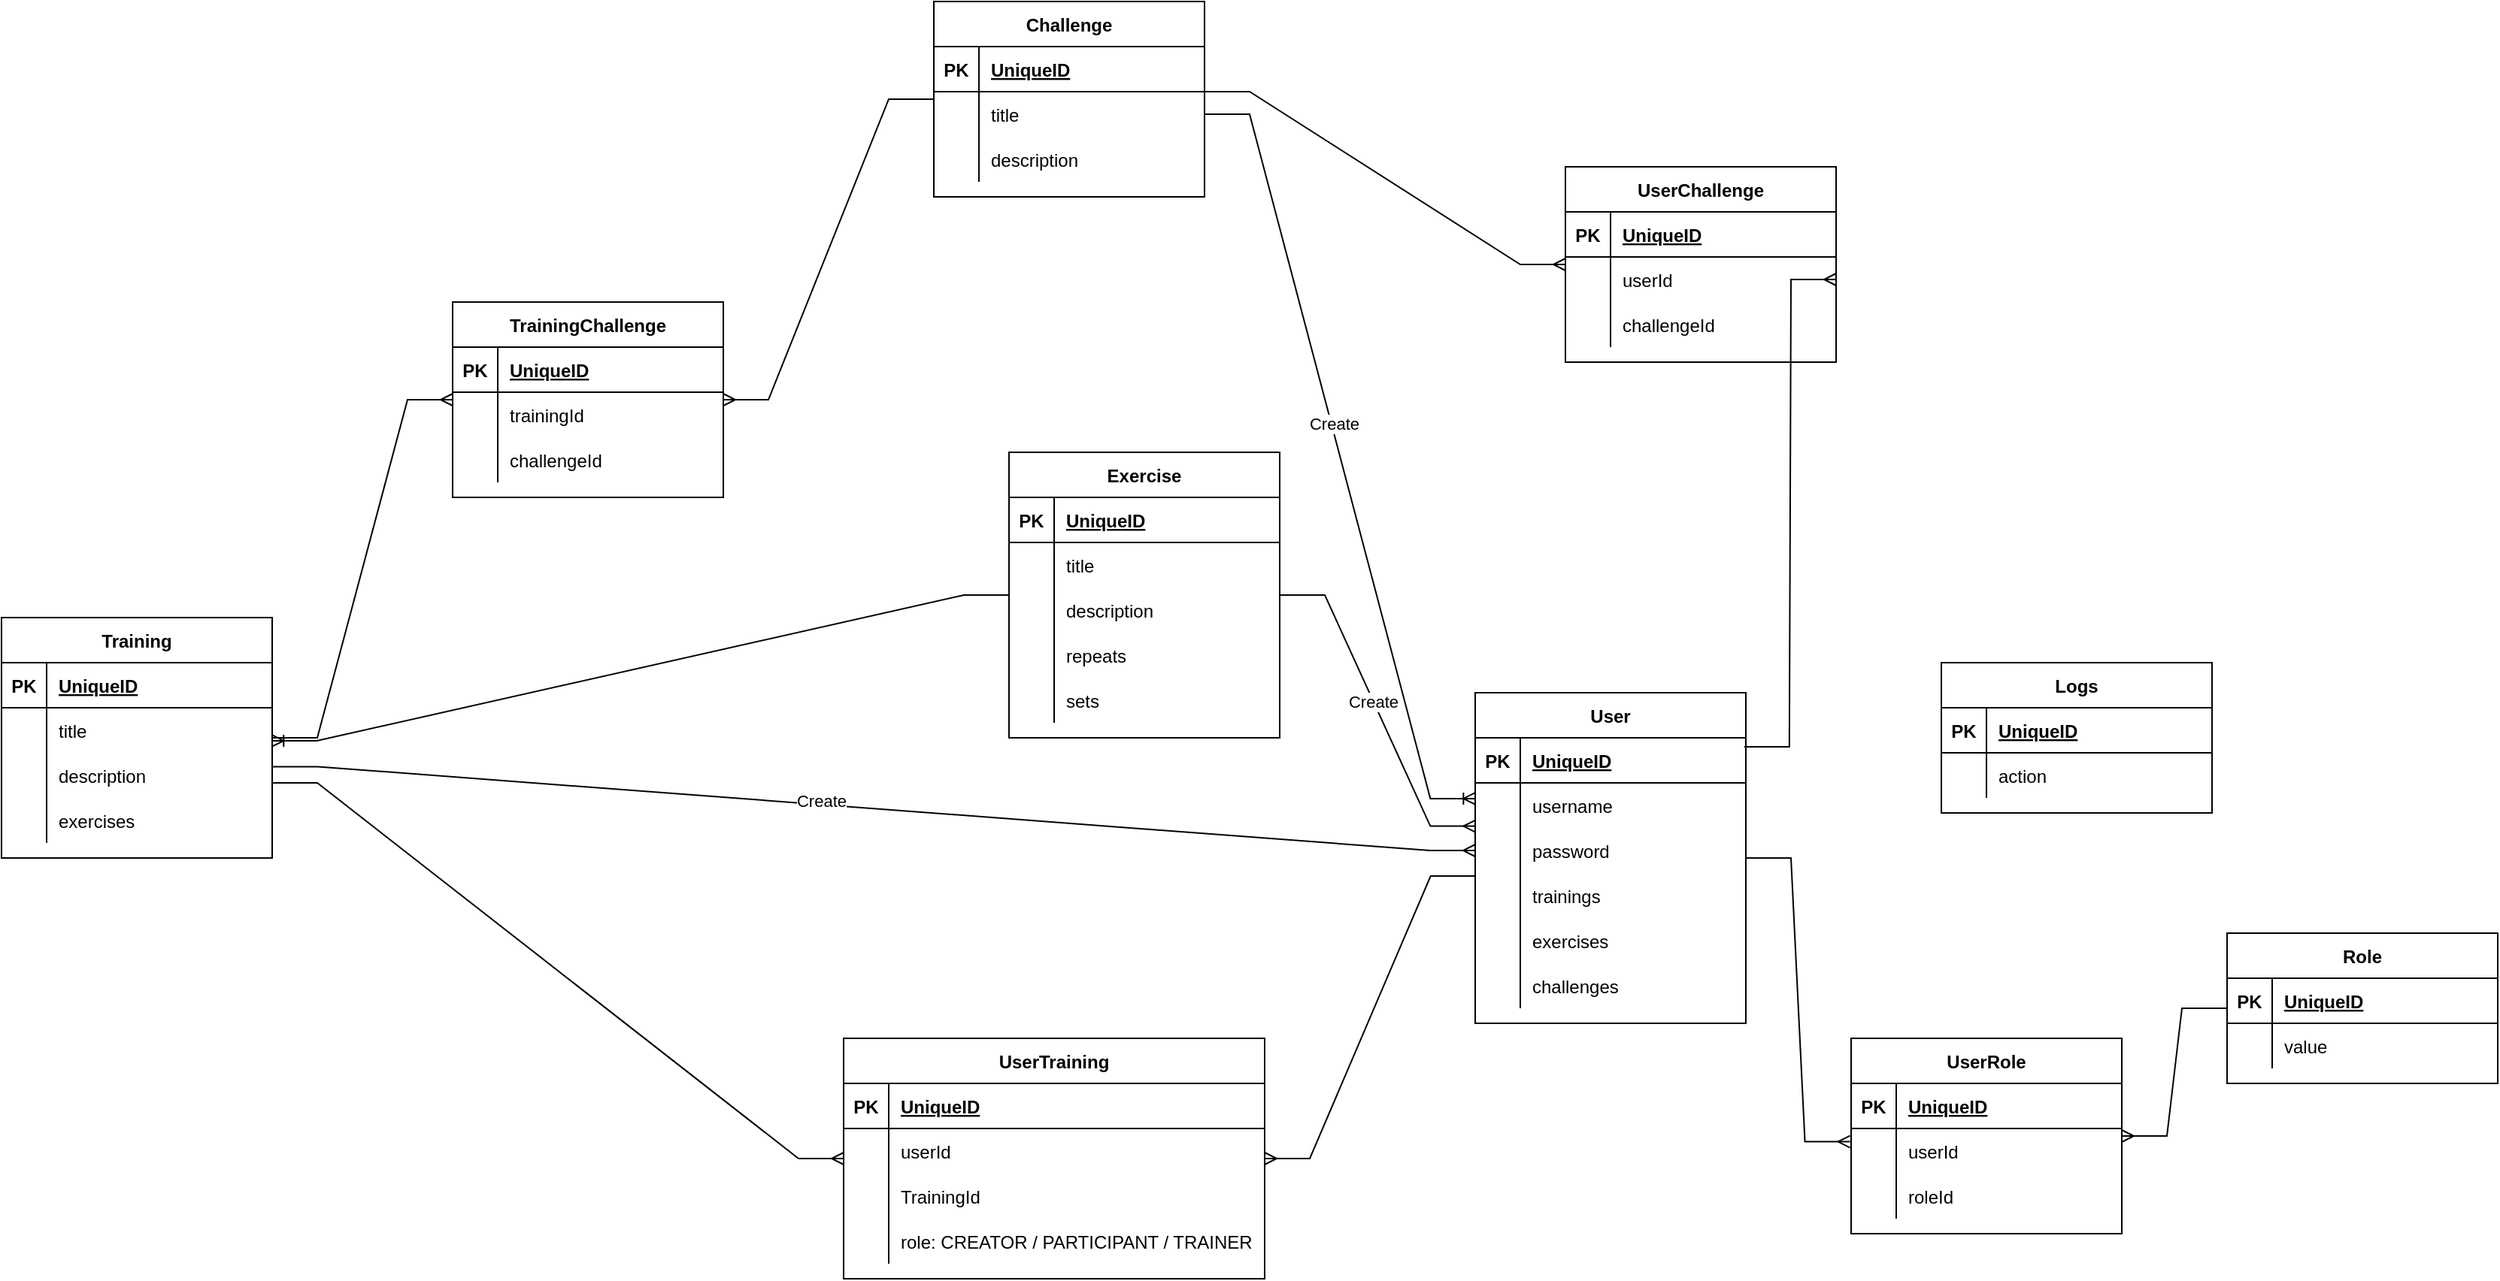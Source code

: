 <mxfile version="20.3.0" type="device"><diagram id="m-KUB_gsfJ_T42RwWvV1" name="Page-1"><mxGraphModel dx="3076" dy="762" grid="1" gridSize="10" guides="1" tooltips="1" connect="1" arrows="1" fold="1" page="1" pageScale="1" pageWidth="1654" pageHeight="2336" math="0" shadow="0"><root><mxCell id="0"/><mxCell id="1" parent="0"/><mxCell id="vUT6vBbuz6LLd8WiamiT-15" value="User" style="shape=table;startSize=30;container=1;collapsible=1;childLayout=tableLayout;fixedRows=1;rowLines=0;fontStyle=1;align=center;resizeLast=1;" vertex="1" parent="1"><mxGeometry x="-10" y="780" width="180" height="220" as="geometry"/></mxCell><mxCell id="vUT6vBbuz6LLd8WiamiT-16" value="" style="shape=tableRow;horizontal=0;startSize=0;swimlaneHead=0;swimlaneBody=0;fillColor=none;collapsible=0;dropTarget=0;points=[[0,0.5],[1,0.5]];portConstraint=eastwest;top=0;left=0;right=0;bottom=1;" vertex="1" parent="vUT6vBbuz6LLd8WiamiT-15"><mxGeometry y="30" width="180" height="30" as="geometry"/></mxCell><mxCell id="vUT6vBbuz6LLd8WiamiT-17" value="PK" style="shape=partialRectangle;connectable=0;fillColor=none;top=0;left=0;bottom=0;right=0;fontStyle=1;overflow=hidden;" vertex="1" parent="vUT6vBbuz6LLd8WiamiT-16"><mxGeometry width="30" height="30" as="geometry"><mxRectangle width="30" height="30" as="alternateBounds"/></mxGeometry></mxCell><mxCell id="vUT6vBbuz6LLd8WiamiT-18" value="UniqueID" style="shape=partialRectangle;connectable=0;fillColor=none;top=0;left=0;bottom=0;right=0;align=left;spacingLeft=6;fontStyle=5;overflow=hidden;" vertex="1" parent="vUT6vBbuz6LLd8WiamiT-16"><mxGeometry x="30" width="150" height="30" as="geometry"><mxRectangle width="150" height="30" as="alternateBounds"/></mxGeometry></mxCell><mxCell id="vUT6vBbuz6LLd8WiamiT-19" value="" style="shape=tableRow;horizontal=0;startSize=0;swimlaneHead=0;swimlaneBody=0;fillColor=none;collapsible=0;dropTarget=0;points=[[0,0.5],[1,0.5]];portConstraint=eastwest;top=0;left=0;right=0;bottom=0;" vertex="1" parent="vUT6vBbuz6LLd8WiamiT-15"><mxGeometry y="60" width="180" height="30" as="geometry"/></mxCell><mxCell id="vUT6vBbuz6LLd8WiamiT-20" value="" style="shape=partialRectangle;connectable=0;fillColor=none;top=0;left=0;bottom=0;right=0;editable=1;overflow=hidden;" vertex="1" parent="vUT6vBbuz6LLd8WiamiT-19"><mxGeometry width="30" height="30" as="geometry"><mxRectangle width="30" height="30" as="alternateBounds"/></mxGeometry></mxCell><mxCell id="vUT6vBbuz6LLd8WiamiT-21" value="username" style="shape=partialRectangle;connectable=0;fillColor=none;top=0;left=0;bottom=0;right=0;align=left;spacingLeft=6;overflow=hidden;" vertex="1" parent="vUT6vBbuz6LLd8WiamiT-19"><mxGeometry x="30" width="150" height="30" as="geometry"><mxRectangle width="150" height="30" as="alternateBounds"/></mxGeometry></mxCell><mxCell id="vUT6vBbuz6LLd8WiamiT-22" value="" style="shape=tableRow;horizontal=0;startSize=0;swimlaneHead=0;swimlaneBody=0;fillColor=none;collapsible=0;dropTarget=0;points=[[0,0.5],[1,0.5]];portConstraint=eastwest;top=0;left=0;right=0;bottom=0;" vertex="1" parent="vUT6vBbuz6LLd8WiamiT-15"><mxGeometry y="90" width="180" height="30" as="geometry"/></mxCell><mxCell id="vUT6vBbuz6LLd8WiamiT-23" value="" style="shape=partialRectangle;connectable=0;fillColor=none;top=0;left=0;bottom=0;right=0;editable=1;overflow=hidden;" vertex="1" parent="vUT6vBbuz6LLd8WiamiT-22"><mxGeometry width="30" height="30" as="geometry"><mxRectangle width="30" height="30" as="alternateBounds"/></mxGeometry></mxCell><mxCell id="vUT6vBbuz6LLd8WiamiT-24" value="password" style="shape=partialRectangle;connectable=0;fillColor=none;top=0;left=0;bottom=0;right=0;align=left;spacingLeft=6;overflow=hidden;" vertex="1" parent="vUT6vBbuz6LLd8WiamiT-22"><mxGeometry x="30" width="150" height="30" as="geometry"><mxRectangle width="150" height="30" as="alternateBounds"/></mxGeometry></mxCell><mxCell id="vUT6vBbuz6LLd8WiamiT-203" style="shape=tableRow;horizontal=0;startSize=0;swimlaneHead=0;swimlaneBody=0;fillColor=none;collapsible=0;dropTarget=0;points=[[0,0.5],[1,0.5]];portConstraint=eastwest;top=0;left=0;right=0;bottom=0;" vertex="1" parent="vUT6vBbuz6LLd8WiamiT-15"><mxGeometry y="120" width="180" height="30" as="geometry"/></mxCell><mxCell id="vUT6vBbuz6LLd8WiamiT-204" style="shape=partialRectangle;connectable=0;fillColor=none;top=0;left=0;bottom=0;right=0;editable=1;overflow=hidden;" vertex="1" parent="vUT6vBbuz6LLd8WiamiT-203"><mxGeometry width="30" height="30" as="geometry"><mxRectangle width="30" height="30" as="alternateBounds"/></mxGeometry></mxCell><mxCell id="vUT6vBbuz6LLd8WiamiT-205" value="trainings" style="shape=partialRectangle;connectable=0;fillColor=none;top=0;left=0;bottom=0;right=0;align=left;spacingLeft=6;overflow=hidden;" vertex="1" parent="vUT6vBbuz6LLd8WiamiT-203"><mxGeometry x="30" width="150" height="30" as="geometry"><mxRectangle width="150" height="30" as="alternateBounds"/></mxGeometry></mxCell><mxCell id="vUT6vBbuz6LLd8WiamiT-206" style="shape=tableRow;horizontal=0;startSize=0;swimlaneHead=0;swimlaneBody=0;fillColor=none;collapsible=0;dropTarget=0;points=[[0,0.5],[1,0.5]];portConstraint=eastwest;top=0;left=0;right=0;bottom=0;" vertex="1" parent="vUT6vBbuz6LLd8WiamiT-15"><mxGeometry y="150" width="180" height="30" as="geometry"/></mxCell><mxCell id="vUT6vBbuz6LLd8WiamiT-207" style="shape=partialRectangle;connectable=0;fillColor=none;top=0;left=0;bottom=0;right=0;editable=1;overflow=hidden;" vertex="1" parent="vUT6vBbuz6LLd8WiamiT-206"><mxGeometry width="30" height="30" as="geometry"><mxRectangle width="30" height="30" as="alternateBounds"/></mxGeometry></mxCell><mxCell id="vUT6vBbuz6LLd8WiamiT-208" value="exercises" style="shape=partialRectangle;connectable=0;fillColor=none;top=0;left=0;bottom=0;right=0;align=left;spacingLeft=6;overflow=hidden;" vertex="1" parent="vUT6vBbuz6LLd8WiamiT-206"><mxGeometry x="30" width="150" height="30" as="geometry"><mxRectangle width="150" height="30" as="alternateBounds"/></mxGeometry></mxCell><mxCell id="vUT6vBbuz6LLd8WiamiT-209" style="shape=tableRow;horizontal=0;startSize=0;swimlaneHead=0;swimlaneBody=0;fillColor=none;collapsible=0;dropTarget=0;points=[[0,0.5],[1,0.5]];portConstraint=eastwest;top=0;left=0;right=0;bottom=0;" vertex="1" parent="vUT6vBbuz6LLd8WiamiT-15"><mxGeometry y="180" width="180" height="30" as="geometry"/></mxCell><mxCell id="vUT6vBbuz6LLd8WiamiT-210" style="shape=partialRectangle;connectable=0;fillColor=none;top=0;left=0;bottom=0;right=0;editable=1;overflow=hidden;" vertex="1" parent="vUT6vBbuz6LLd8WiamiT-209"><mxGeometry width="30" height="30" as="geometry"><mxRectangle width="30" height="30" as="alternateBounds"/></mxGeometry></mxCell><mxCell id="vUT6vBbuz6LLd8WiamiT-211" value="challenges" style="shape=partialRectangle;connectable=0;fillColor=none;top=0;left=0;bottom=0;right=0;align=left;spacingLeft=6;overflow=hidden;" vertex="1" parent="vUT6vBbuz6LLd8WiamiT-209"><mxGeometry x="30" width="150" height="30" as="geometry"><mxRectangle width="150" height="30" as="alternateBounds"/></mxGeometry></mxCell><mxCell id="vUT6vBbuz6LLd8WiamiT-28" value="Role" style="shape=table;startSize=30;container=1;collapsible=1;childLayout=tableLayout;fixedRows=1;rowLines=0;fontStyle=1;align=center;resizeLast=1;" vertex="1" parent="1"><mxGeometry x="490" y="940" width="180" height="100" as="geometry"/></mxCell><mxCell id="vUT6vBbuz6LLd8WiamiT-29" value="" style="shape=tableRow;horizontal=0;startSize=0;swimlaneHead=0;swimlaneBody=0;fillColor=none;collapsible=0;dropTarget=0;points=[[0,0.5],[1,0.5]];portConstraint=eastwest;top=0;left=0;right=0;bottom=1;" vertex="1" parent="vUT6vBbuz6LLd8WiamiT-28"><mxGeometry y="30" width="180" height="30" as="geometry"/></mxCell><mxCell id="vUT6vBbuz6LLd8WiamiT-30" value="PK" style="shape=partialRectangle;connectable=0;fillColor=none;top=0;left=0;bottom=0;right=0;fontStyle=1;overflow=hidden;" vertex="1" parent="vUT6vBbuz6LLd8WiamiT-29"><mxGeometry width="30" height="30" as="geometry"><mxRectangle width="30" height="30" as="alternateBounds"/></mxGeometry></mxCell><mxCell id="vUT6vBbuz6LLd8WiamiT-31" value="UniqueID" style="shape=partialRectangle;connectable=0;fillColor=none;top=0;left=0;bottom=0;right=0;align=left;spacingLeft=6;fontStyle=5;overflow=hidden;" vertex="1" parent="vUT6vBbuz6LLd8WiamiT-29"><mxGeometry x="30" width="150" height="30" as="geometry"><mxRectangle width="150" height="30" as="alternateBounds"/></mxGeometry></mxCell><mxCell id="vUT6vBbuz6LLd8WiamiT-32" value="" style="shape=tableRow;horizontal=0;startSize=0;swimlaneHead=0;swimlaneBody=0;fillColor=none;collapsible=0;dropTarget=0;points=[[0,0.5],[1,0.5]];portConstraint=eastwest;top=0;left=0;right=0;bottom=0;" vertex="1" parent="vUT6vBbuz6LLd8WiamiT-28"><mxGeometry y="60" width="180" height="30" as="geometry"/></mxCell><mxCell id="vUT6vBbuz6LLd8WiamiT-33" value="" style="shape=partialRectangle;connectable=0;fillColor=none;top=0;left=0;bottom=0;right=0;editable=1;overflow=hidden;" vertex="1" parent="vUT6vBbuz6LLd8WiamiT-32"><mxGeometry width="30" height="30" as="geometry"><mxRectangle width="30" height="30" as="alternateBounds"/></mxGeometry></mxCell><mxCell id="vUT6vBbuz6LLd8WiamiT-34" value="value" style="shape=partialRectangle;connectable=0;fillColor=none;top=0;left=0;bottom=0;right=0;align=left;spacingLeft=6;overflow=hidden;" vertex="1" parent="vUT6vBbuz6LLd8WiamiT-32"><mxGeometry x="30" width="150" height="30" as="geometry"><mxRectangle width="150" height="30" as="alternateBounds"/></mxGeometry></mxCell><mxCell id="vUT6vBbuz6LLd8WiamiT-38" value="UserRole" style="shape=table;startSize=30;container=1;collapsible=1;childLayout=tableLayout;fixedRows=1;rowLines=0;fontStyle=1;align=center;resizeLast=1;" vertex="1" parent="1"><mxGeometry x="240" y="1010" width="180" height="130" as="geometry"/></mxCell><mxCell id="vUT6vBbuz6LLd8WiamiT-39" value="" style="shape=tableRow;horizontal=0;startSize=0;swimlaneHead=0;swimlaneBody=0;fillColor=none;collapsible=0;dropTarget=0;points=[[0,0.5],[1,0.5]];portConstraint=eastwest;top=0;left=0;right=0;bottom=1;" vertex="1" parent="vUT6vBbuz6LLd8WiamiT-38"><mxGeometry y="30" width="180" height="30" as="geometry"/></mxCell><mxCell id="vUT6vBbuz6LLd8WiamiT-40" value="PK" style="shape=partialRectangle;connectable=0;fillColor=none;top=0;left=0;bottom=0;right=0;fontStyle=1;overflow=hidden;" vertex="1" parent="vUT6vBbuz6LLd8WiamiT-39"><mxGeometry width="30" height="30" as="geometry"><mxRectangle width="30" height="30" as="alternateBounds"/></mxGeometry></mxCell><mxCell id="vUT6vBbuz6LLd8WiamiT-41" value="UniqueID" style="shape=partialRectangle;connectable=0;fillColor=none;top=0;left=0;bottom=0;right=0;align=left;spacingLeft=6;fontStyle=5;overflow=hidden;" vertex="1" parent="vUT6vBbuz6LLd8WiamiT-39"><mxGeometry x="30" width="150" height="30" as="geometry"><mxRectangle width="150" height="30" as="alternateBounds"/></mxGeometry></mxCell><mxCell id="vUT6vBbuz6LLd8WiamiT-42" value="" style="shape=tableRow;horizontal=0;startSize=0;swimlaneHead=0;swimlaneBody=0;fillColor=none;collapsible=0;dropTarget=0;points=[[0,0.5],[1,0.5]];portConstraint=eastwest;top=0;left=0;right=0;bottom=0;" vertex="1" parent="vUT6vBbuz6LLd8WiamiT-38"><mxGeometry y="60" width="180" height="30" as="geometry"/></mxCell><mxCell id="vUT6vBbuz6LLd8WiamiT-43" value="" style="shape=partialRectangle;connectable=0;fillColor=none;top=0;left=0;bottom=0;right=0;editable=1;overflow=hidden;" vertex="1" parent="vUT6vBbuz6LLd8WiamiT-42"><mxGeometry width="30" height="30" as="geometry"><mxRectangle width="30" height="30" as="alternateBounds"/></mxGeometry></mxCell><mxCell id="vUT6vBbuz6LLd8WiamiT-44" value="userId" style="shape=partialRectangle;connectable=0;fillColor=none;top=0;left=0;bottom=0;right=0;align=left;spacingLeft=6;overflow=hidden;" vertex="1" parent="vUT6vBbuz6LLd8WiamiT-42"><mxGeometry x="30" width="150" height="30" as="geometry"><mxRectangle width="150" height="30" as="alternateBounds"/></mxGeometry></mxCell><mxCell id="vUT6vBbuz6LLd8WiamiT-45" value="" style="shape=tableRow;horizontal=0;startSize=0;swimlaneHead=0;swimlaneBody=0;fillColor=none;collapsible=0;dropTarget=0;points=[[0,0.5],[1,0.5]];portConstraint=eastwest;top=0;left=0;right=0;bottom=0;" vertex="1" parent="vUT6vBbuz6LLd8WiamiT-38"><mxGeometry y="90" width="180" height="30" as="geometry"/></mxCell><mxCell id="vUT6vBbuz6LLd8WiamiT-46" value="" style="shape=partialRectangle;connectable=0;fillColor=none;top=0;left=0;bottom=0;right=0;editable=1;overflow=hidden;" vertex="1" parent="vUT6vBbuz6LLd8WiamiT-45"><mxGeometry width="30" height="30" as="geometry"><mxRectangle width="30" height="30" as="alternateBounds"/></mxGeometry></mxCell><mxCell id="vUT6vBbuz6LLd8WiamiT-47" value="roleId" style="shape=partialRectangle;connectable=0;fillColor=none;top=0;left=0;bottom=0;right=0;align=left;spacingLeft=6;overflow=hidden;" vertex="1" parent="vUT6vBbuz6LLd8WiamiT-45"><mxGeometry x="30" width="150" height="30" as="geometry"><mxRectangle width="150" height="30" as="alternateBounds"/></mxGeometry></mxCell><mxCell id="vUT6vBbuz6LLd8WiamiT-48" value="" style="edgeStyle=entityRelationEdgeStyle;fontSize=12;html=1;endArrow=ERmany;rounded=0;entryX=-0.004;entryY=0.293;entryDx=0;entryDy=0;entryPerimeter=0;" edge="1" parent="1" source="vUT6vBbuz6LLd8WiamiT-15" target="vUT6vBbuz6LLd8WiamiT-42"><mxGeometry width="100" height="100" relative="1" as="geometry"><mxPoint x="420" y="1170" as="sourcePoint"/><mxPoint x="520" y="1070" as="targetPoint"/></mxGeometry></mxCell><mxCell id="vUT6vBbuz6LLd8WiamiT-51" value="" style="edgeStyle=entityRelationEdgeStyle;fontSize=12;html=1;endArrow=ERmany;rounded=0;" edge="1" parent="1" source="vUT6vBbuz6LLd8WiamiT-28" target="vUT6vBbuz6LLd8WiamiT-38"><mxGeometry width="100" height="100" relative="1" as="geometry"><mxPoint x="540" y="1240" as="sourcePoint"/><mxPoint x="640" y="1140" as="targetPoint"/></mxGeometry></mxCell><mxCell id="vUT6vBbuz6LLd8WiamiT-52" value="Training" style="shape=table;startSize=30;container=1;collapsible=1;childLayout=tableLayout;fixedRows=1;rowLines=0;fontStyle=1;align=center;resizeLast=1;" vertex="1" parent="1"><mxGeometry x="-990" y="730" width="180" height="160" as="geometry"/></mxCell><mxCell id="vUT6vBbuz6LLd8WiamiT-53" value="" style="shape=tableRow;horizontal=0;startSize=0;swimlaneHead=0;swimlaneBody=0;fillColor=none;collapsible=0;dropTarget=0;points=[[0,0.5],[1,0.5]];portConstraint=eastwest;top=0;left=0;right=0;bottom=1;" vertex="1" parent="vUT6vBbuz6LLd8WiamiT-52"><mxGeometry y="30" width="180" height="30" as="geometry"/></mxCell><mxCell id="vUT6vBbuz6LLd8WiamiT-54" value="PK" style="shape=partialRectangle;connectable=0;fillColor=none;top=0;left=0;bottom=0;right=0;fontStyle=1;overflow=hidden;" vertex="1" parent="vUT6vBbuz6LLd8WiamiT-53"><mxGeometry width="30" height="30" as="geometry"><mxRectangle width="30" height="30" as="alternateBounds"/></mxGeometry></mxCell><mxCell id="vUT6vBbuz6LLd8WiamiT-55" value="UniqueID" style="shape=partialRectangle;connectable=0;fillColor=none;top=0;left=0;bottom=0;right=0;align=left;spacingLeft=6;fontStyle=5;overflow=hidden;" vertex="1" parent="vUT6vBbuz6LLd8WiamiT-53"><mxGeometry x="30" width="150" height="30" as="geometry"><mxRectangle width="150" height="30" as="alternateBounds"/></mxGeometry></mxCell><mxCell id="vUT6vBbuz6LLd8WiamiT-56" value="" style="shape=tableRow;horizontal=0;startSize=0;swimlaneHead=0;swimlaneBody=0;fillColor=none;collapsible=0;dropTarget=0;points=[[0,0.5],[1,0.5]];portConstraint=eastwest;top=0;left=0;right=0;bottom=0;" vertex="1" parent="vUT6vBbuz6LLd8WiamiT-52"><mxGeometry y="60" width="180" height="30" as="geometry"/></mxCell><mxCell id="vUT6vBbuz6LLd8WiamiT-57" value="" style="shape=partialRectangle;connectable=0;fillColor=none;top=0;left=0;bottom=0;right=0;editable=1;overflow=hidden;" vertex="1" parent="vUT6vBbuz6LLd8WiamiT-56"><mxGeometry width="30" height="30" as="geometry"><mxRectangle width="30" height="30" as="alternateBounds"/></mxGeometry></mxCell><mxCell id="vUT6vBbuz6LLd8WiamiT-58" value="title" style="shape=partialRectangle;connectable=0;fillColor=none;top=0;left=0;bottom=0;right=0;align=left;spacingLeft=6;overflow=hidden;" vertex="1" parent="vUT6vBbuz6LLd8WiamiT-56"><mxGeometry x="30" width="150" height="30" as="geometry"><mxRectangle width="150" height="30" as="alternateBounds"/></mxGeometry></mxCell><mxCell id="vUT6vBbuz6LLd8WiamiT-59" value="" style="shape=tableRow;horizontal=0;startSize=0;swimlaneHead=0;swimlaneBody=0;fillColor=none;collapsible=0;dropTarget=0;points=[[0,0.5],[1,0.5]];portConstraint=eastwest;top=0;left=0;right=0;bottom=0;" vertex="1" parent="vUT6vBbuz6LLd8WiamiT-52"><mxGeometry y="90" width="180" height="30" as="geometry"/></mxCell><mxCell id="vUT6vBbuz6LLd8WiamiT-60" value="" style="shape=partialRectangle;connectable=0;fillColor=none;top=0;left=0;bottom=0;right=0;editable=1;overflow=hidden;" vertex="1" parent="vUT6vBbuz6LLd8WiamiT-59"><mxGeometry width="30" height="30" as="geometry"><mxRectangle width="30" height="30" as="alternateBounds"/></mxGeometry></mxCell><mxCell id="vUT6vBbuz6LLd8WiamiT-61" value="description" style="shape=partialRectangle;connectable=0;fillColor=none;top=0;left=0;bottom=0;right=0;align=left;spacingLeft=6;overflow=hidden;" vertex="1" parent="vUT6vBbuz6LLd8WiamiT-59"><mxGeometry x="30" width="150" height="30" as="geometry"><mxRectangle width="150" height="30" as="alternateBounds"/></mxGeometry></mxCell><mxCell id="vUT6vBbuz6LLd8WiamiT-200" style="shape=tableRow;horizontal=0;startSize=0;swimlaneHead=0;swimlaneBody=0;fillColor=none;collapsible=0;dropTarget=0;points=[[0,0.5],[1,0.5]];portConstraint=eastwest;top=0;left=0;right=0;bottom=0;" vertex="1" parent="vUT6vBbuz6LLd8WiamiT-52"><mxGeometry y="120" width="180" height="30" as="geometry"/></mxCell><mxCell id="vUT6vBbuz6LLd8WiamiT-201" style="shape=partialRectangle;connectable=0;fillColor=none;top=0;left=0;bottom=0;right=0;editable=1;overflow=hidden;" vertex="1" parent="vUT6vBbuz6LLd8WiamiT-200"><mxGeometry width="30" height="30" as="geometry"><mxRectangle width="30" height="30" as="alternateBounds"/></mxGeometry></mxCell><mxCell id="vUT6vBbuz6LLd8WiamiT-202" value="exercises" style="shape=partialRectangle;connectable=0;fillColor=none;top=0;left=0;bottom=0;right=0;align=left;spacingLeft=6;overflow=hidden;" vertex="1" parent="vUT6vBbuz6LLd8WiamiT-200"><mxGeometry x="30" width="150" height="30" as="geometry"><mxRectangle width="150" height="30" as="alternateBounds"/></mxGeometry></mxCell><mxCell id="vUT6vBbuz6LLd8WiamiT-79" value="UserTraining" style="shape=table;startSize=30;container=1;collapsible=1;childLayout=tableLayout;fixedRows=1;rowLines=0;fontStyle=1;align=center;resizeLast=1;" vertex="1" parent="1"><mxGeometry x="-430" y="1010" width="280" height="160" as="geometry"/></mxCell><mxCell id="vUT6vBbuz6LLd8WiamiT-80" value="" style="shape=tableRow;horizontal=0;startSize=0;swimlaneHead=0;swimlaneBody=0;fillColor=none;collapsible=0;dropTarget=0;points=[[0,0.5],[1,0.5]];portConstraint=eastwest;top=0;left=0;right=0;bottom=1;" vertex="1" parent="vUT6vBbuz6LLd8WiamiT-79"><mxGeometry y="30" width="280" height="30" as="geometry"/></mxCell><mxCell id="vUT6vBbuz6LLd8WiamiT-81" value="PK" style="shape=partialRectangle;connectable=0;fillColor=none;top=0;left=0;bottom=0;right=0;fontStyle=1;overflow=hidden;" vertex="1" parent="vUT6vBbuz6LLd8WiamiT-80"><mxGeometry width="30" height="30" as="geometry"><mxRectangle width="30" height="30" as="alternateBounds"/></mxGeometry></mxCell><mxCell id="vUT6vBbuz6LLd8WiamiT-82" value="UniqueID" style="shape=partialRectangle;connectable=0;fillColor=none;top=0;left=0;bottom=0;right=0;align=left;spacingLeft=6;fontStyle=5;overflow=hidden;" vertex="1" parent="vUT6vBbuz6LLd8WiamiT-80"><mxGeometry x="30" width="250" height="30" as="geometry"><mxRectangle width="250" height="30" as="alternateBounds"/></mxGeometry></mxCell><mxCell id="vUT6vBbuz6LLd8WiamiT-83" value="" style="shape=tableRow;horizontal=0;startSize=0;swimlaneHead=0;swimlaneBody=0;fillColor=none;collapsible=0;dropTarget=0;points=[[0,0.5],[1,0.5]];portConstraint=eastwest;top=0;left=0;right=0;bottom=0;" vertex="1" parent="vUT6vBbuz6LLd8WiamiT-79"><mxGeometry y="60" width="280" height="30" as="geometry"/></mxCell><mxCell id="vUT6vBbuz6LLd8WiamiT-84" value="" style="shape=partialRectangle;connectable=0;fillColor=none;top=0;left=0;bottom=0;right=0;editable=1;overflow=hidden;" vertex="1" parent="vUT6vBbuz6LLd8WiamiT-83"><mxGeometry width="30" height="30" as="geometry"><mxRectangle width="30" height="30" as="alternateBounds"/></mxGeometry></mxCell><mxCell id="vUT6vBbuz6LLd8WiamiT-85" value="userId" style="shape=partialRectangle;connectable=0;fillColor=none;top=0;left=0;bottom=0;right=0;align=left;spacingLeft=6;overflow=hidden;" vertex="1" parent="vUT6vBbuz6LLd8WiamiT-83"><mxGeometry x="30" width="250" height="30" as="geometry"><mxRectangle width="250" height="30" as="alternateBounds"/></mxGeometry></mxCell><mxCell id="vUT6vBbuz6LLd8WiamiT-86" value="" style="shape=tableRow;horizontal=0;startSize=0;swimlaneHead=0;swimlaneBody=0;fillColor=none;collapsible=0;dropTarget=0;points=[[0,0.5],[1,0.5]];portConstraint=eastwest;top=0;left=0;right=0;bottom=0;" vertex="1" parent="vUT6vBbuz6LLd8WiamiT-79"><mxGeometry y="90" width="280" height="30" as="geometry"/></mxCell><mxCell id="vUT6vBbuz6LLd8WiamiT-87" value="" style="shape=partialRectangle;connectable=0;fillColor=none;top=0;left=0;bottom=0;right=0;editable=1;overflow=hidden;" vertex="1" parent="vUT6vBbuz6LLd8WiamiT-86"><mxGeometry width="30" height="30" as="geometry"><mxRectangle width="30" height="30" as="alternateBounds"/></mxGeometry></mxCell><mxCell id="vUT6vBbuz6LLd8WiamiT-88" value="TrainingId" style="shape=partialRectangle;connectable=0;fillColor=none;top=0;left=0;bottom=0;right=0;align=left;spacingLeft=6;overflow=hidden;" vertex="1" parent="vUT6vBbuz6LLd8WiamiT-86"><mxGeometry x="30" width="250" height="30" as="geometry"><mxRectangle width="250" height="30" as="alternateBounds"/></mxGeometry></mxCell><mxCell id="vUT6vBbuz6LLd8WiamiT-97" style="shape=tableRow;horizontal=0;startSize=0;swimlaneHead=0;swimlaneBody=0;fillColor=none;collapsible=0;dropTarget=0;points=[[0,0.5],[1,0.5]];portConstraint=eastwest;top=0;left=0;right=0;bottom=0;" vertex="1" parent="vUT6vBbuz6LLd8WiamiT-79"><mxGeometry y="120" width="280" height="30" as="geometry"/></mxCell><mxCell id="vUT6vBbuz6LLd8WiamiT-98" style="shape=partialRectangle;connectable=0;fillColor=none;top=0;left=0;bottom=0;right=0;editable=1;overflow=hidden;" vertex="1" parent="vUT6vBbuz6LLd8WiamiT-97"><mxGeometry width="30" height="30" as="geometry"><mxRectangle width="30" height="30" as="alternateBounds"/></mxGeometry></mxCell><mxCell id="vUT6vBbuz6LLd8WiamiT-99" value="role: CREATOR / PARTICIPANT / TRAINER" style="shape=partialRectangle;connectable=0;fillColor=none;top=0;left=0;bottom=0;right=0;align=left;spacingLeft=6;overflow=hidden;" vertex="1" parent="vUT6vBbuz6LLd8WiamiT-97"><mxGeometry x="30" width="250" height="30" as="geometry"><mxRectangle width="250" height="30" as="alternateBounds"/></mxGeometry></mxCell><mxCell id="vUT6vBbuz6LLd8WiamiT-92" value="" style="edgeStyle=entityRelationEdgeStyle;fontSize=12;html=1;endArrow=ERmany;rounded=0;exitX=0.002;exitY=1.067;exitDx=0;exitDy=0;exitPerimeter=0;" edge="1" parent="1" source="vUT6vBbuz6LLd8WiamiT-22" target="vUT6vBbuz6LLd8WiamiT-79"><mxGeometry width="100" height="100" relative="1" as="geometry"><mxPoint x="230" y="1320" as="sourcePoint"/><mxPoint x="330" y="1220" as="targetPoint"/></mxGeometry></mxCell><mxCell id="vUT6vBbuz6LLd8WiamiT-94" value="" style="edgeStyle=entityRelationEdgeStyle;fontSize=12;html=1;endArrow=ERmany;rounded=0;" edge="1" parent="1" target="vUT6vBbuz6LLd8WiamiT-79"><mxGeometry width="100" height="100" relative="1" as="geometry"><mxPoint x="-810" y="840" as="sourcePoint"/><mxPoint x="-100" y="1370" as="targetPoint"/></mxGeometry></mxCell><mxCell id="vUT6vBbuz6LLd8WiamiT-95" value="" style="edgeStyle=entityRelationEdgeStyle;fontSize=12;html=1;endArrow=ERmany;rounded=0;entryX=0;entryY=0.5;entryDx=0;entryDy=0;exitX=1.002;exitY=0.307;exitDx=0;exitDy=0;exitPerimeter=0;" edge="1" parent="1" source="vUT6vBbuz6LLd8WiamiT-59" target="vUT6vBbuz6LLd8WiamiT-22"><mxGeometry width="100" height="100" relative="1" as="geometry"><mxPoint x="40" y="1170" as="sourcePoint"/><mxPoint x="140" y="1070" as="targetPoint"/></mxGeometry></mxCell><mxCell id="vUT6vBbuz6LLd8WiamiT-96" value="Create" style="edgeLabel;html=1;align=center;verticalAlign=middle;resizable=0;points=[];" vertex="1" connectable="0" parent="vUT6vBbuz6LLd8WiamiT-95"><mxGeometry x="-0.09" y="3" relative="1" as="geometry"><mxPoint as="offset"/></mxGeometry></mxCell><mxCell id="vUT6vBbuz6LLd8WiamiT-104" value="Logs" style="shape=table;startSize=30;container=1;collapsible=1;childLayout=tableLayout;fixedRows=1;rowLines=0;fontStyle=1;align=center;resizeLast=1;" vertex="1" parent="1"><mxGeometry x="300" y="760" width="180" height="100" as="geometry"/></mxCell><mxCell id="vUT6vBbuz6LLd8WiamiT-105" value="" style="shape=tableRow;horizontal=0;startSize=0;swimlaneHead=0;swimlaneBody=0;fillColor=none;collapsible=0;dropTarget=0;points=[[0,0.5],[1,0.5]];portConstraint=eastwest;top=0;left=0;right=0;bottom=1;" vertex="1" parent="vUT6vBbuz6LLd8WiamiT-104"><mxGeometry y="30" width="180" height="30" as="geometry"/></mxCell><mxCell id="vUT6vBbuz6LLd8WiamiT-106" value="PK" style="shape=partialRectangle;connectable=0;fillColor=none;top=0;left=0;bottom=0;right=0;fontStyle=1;overflow=hidden;" vertex="1" parent="vUT6vBbuz6LLd8WiamiT-105"><mxGeometry width="30" height="30" as="geometry"><mxRectangle width="30" height="30" as="alternateBounds"/></mxGeometry></mxCell><mxCell id="vUT6vBbuz6LLd8WiamiT-107" value="UniqueID" style="shape=partialRectangle;connectable=0;fillColor=none;top=0;left=0;bottom=0;right=0;align=left;spacingLeft=6;fontStyle=5;overflow=hidden;" vertex="1" parent="vUT6vBbuz6LLd8WiamiT-105"><mxGeometry x="30" width="150" height="30" as="geometry"><mxRectangle width="150" height="30" as="alternateBounds"/></mxGeometry></mxCell><mxCell id="vUT6vBbuz6LLd8WiamiT-108" value="" style="shape=tableRow;horizontal=0;startSize=0;swimlaneHead=0;swimlaneBody=0;fillColor=none;collapsible=0;dropTarget=0;points=[[0,0.5],[1,0.5]];portConstraint=eastwest;top=0;left=0;right=0;bottom=0;" vertex="1" parent="vUT6vBbuz6LLd8WiamiT-104"><mxGeometry y="60" width="180" height="30" as="geometry"/></mxCell><mxCell id="vUT6vBbuz6LLd8WiamiT-109" value="" style="shape=partialRectangle;connectable=0;fillColor=none;top=0;left=0;bottom=0;right=0;editable=1;overflow=hidden;" vertex="1" parent="vUT6vBbuz6LLd8WiamiT-108"><mxGeometry width="30" height="30" as="geometry"><mxRectangle width="30" height="30" as="alternateBounds"/></mxGeometry></mxCell><mxCell id="vUT6vBbuz6LLd8WiamiT-110" value="action" style="shape=partialRectangle;connectable=0;fillColor=none;top=0;left=0;bottom=0;right=0;align=left;spacingLeft=6;overflow=hidden;" vertex="1" parent="vUT6vBbuz6LLd8WiamiT-108"><mxGeometry x="30" width="150" height="30" as="geometry"><mxRectangle width="150" height="30" as="alternateBounds"/></mxGeometry></mxCell><mxCell id="vUT6vBbuz6LLd8WiamiT-117" value="Exercise" style="shape=table;startSize=30;container=1;collapsible=1;childLayout=tableLayout;fixedRows=1;rowLines=0;fontStyle=1;align=center;resizeLast=1;" vertex="1" parent="1"><mxGeometry x="-320" y="620" width="180" height="190" as="geometry"/></mxCell><mxCell id="vUT6vBbuz6LLd8WiamiT-118" value="" style="shape=tableRow;horizontal=0;startSize=0;swimlaneHead=0;swimlaneBody=0;fillColor=none;collapsible=0;dropTarget=0;points=[[0,0.5],[1,0.5]];portConstraint=eastwest;top=0;left=0;right=0;bottom=1;" vertex="1" parent="vUT6vBbuz6LLd8WiamiT-117"><mxGeometry y="30" width="180" height="30" as="geometry"/></mxCell><mxCell id="vUT6vBbuz6LLd8WiamiT-119" value="PK" style="shape=partialRectangle;connectable=0;fillColor=none;top=0;left=0;bottom=0;right=0;fontStyle=1;overflow=hidden;" vertex="1" parent="vUT6vBbuz6LLd8WiamiT-118"><mxGeometry width="30" height="30" as="geometry"><mxRectangle width="30" height="30" as="alternateBounds"/></mxGeometry></mxCell><mxCell id="vUT6vBbuz6LLd8WiamiT-120" value="UniqueID" style="shape=partialRectangle;connectable=0;fillColor=none;top=0;left=0;bottom=0;right=0;align=left;spacingLeft=6;fontStyle=5;overflow=hidden;" vertex="1" parent="vUT6vBbuz6LLd8WiamiT-118"><mxGeometry x="30" width="150" height="30" as="geometry"><mxRectangle width="150" height="30" as="alternateBounds"/></mxGeometry></mxCell><mxCell id="vUT6vBbuz6LLd8WiamiT-121" value="" style="shape=tableRow;horizontal=0;startSize=0;swimlaneHead=0;swimlaneBody=0;fillColor=none;collapsible=0;dropTarget=0;points=[[0,0.5],[1,0.5]];portConstraint=eastwest;top=0;left=0;right=0;bottom=0;" vertex="1" parent="vUT6vBbuz6LLd8WiamiT-117"><mxGeometry y="60" width="180" height="30" as="geometry"/></mxCell><mxCell id="vUT6vBbuz6LLd8WiamiT-122" value="" style="shape=partialRectangle;connectable=0;fillColor=none;top=0;left=0;bottom=0;right=0;editable=1;overflow=hidden;" vertex="1" parent="vUT6vBbuz6LLd8WiamiT-121"><mxGeometry width="30" height="30" as="geometry"><mxRectangle width="30" height="30" as="alternateBounds"/></mxGeometry></mxCell><mxCell id="vUT6vBbuz6LLd8WiamiT-123" value="title" style="shape=partialRectangle;connectable=0;fillColor=none;top=0;left=0;bottom=0;right=0;align=left;spacingLeft=6;overflow=hidden;" vertex="1" parent="vUT6vBbuz6LLd8WiamiT-121"><mxGeometry x="30" width="150" height="30" as="geometry"><mxRectangle width="150" height="30" as="alternateBounds"/></mxGeometry></mxCell><mxCell id="vUT6vBbuz6LLd8WiamiT-124" value="" style="shape=tableRow;horizontal=0;startSize=0;swimlaneHead=0;swimlaneBody=0;fillColor=none;collapsible=0;dropTarget=0;points=[[0,0.5],[1,0.5]];portConstraint=eastwest;top=0;left=0;right=0;bottom=0;" vertex="1" parent="vUT6vBbuz6LLd8WiamiT-117"><mxGeometry y="90" width="180" height="30" as="geometry"/></mxCell><mxCell id="vUT6vBbuz6LLd8WiamiT-125" value="" style="shape=partialRectangle;connectable=0;fillColor=none;top=0;left=0;bottom=0;right=0;editable=1;overflow=hidden;" vertex="1" parent="vUT6vBbuz6LLd8WiamiT-124"><mxGeometry width="30" height="30" as="geometry"><mxRectangle width="30" height="30" as="alternateBounds"/></mxGeometry></mxCell><mxCell id="vUT6vBbuz6LLd8WiamiT-126" value="description" style="shape=partialRectangle;connectable=0;fillColor=none;top=0;left=0;bottom=0;right=0;align=left;spacingLeft=6;overflow=hidden;" vertex="1" parent="vUT6vBbuz6LLd8WiamiT-124"><mxGeometry x="30" width="150" height="30" as="geometry"><mxRectangle width="150" height="30" as="alternateBounds"/></mxGeometry></mxCell><mxCell id="vUT6vBbuz6LLd8WiamiT-127" style="shape=tableRow;horizontal=0;startSize=0;swimlaneHead=0;swimlaneBody=0;fillColor=none;collapsible=0;dropTarget=0;points=[[0,0.5],[1,0.5]];portConstraint=eastwest;top=0;left=0;right=0;bottom=0;" vertex="1" parent="vUT6vBbuz6LLd8WiamiT-117"><mxGeometry y="120" width="180" height="30" as="geometry"/></mxCell><mxCell id="vUT6vBbuz6LLd8WiamiT-128" style="shape=partialRectangle;connectable=0;fillColor=none;top=0;left=0;bottom=0;right=0;editable=1;overflow=hidden;" vertex="1" parent="vUT6vBbuz6LLd8WiamiT-127"><mxGeometry width="30" height="30" as="geometry"><mxRectangle width="30" height="30" as="alternateBounds"/></mxGeometry></mxCell><mxCell id="vUT6vBbuz6LLd8WiamiT-129" value="repeats" style="shape=partialRectangle;connectable=0;fillColor=none;top=0;left=0;bottom=0;right=0;align=left;spacingLeft=6;overflow=hidden;" vertex="1" parent="vUT6vBbuz6LLd8WiamiT-127"><mxGeometry x="30" width="150" height="30" as="geometry"><mxRectangle width="150" height="30" as="alternateBounds"/></mxGeometry></mxCell><mxCell id="vUT6vBbuz6LLd8WiamiT-130" style="shape=tableRow;horizontal=0;startSize=0;swimlaneHead=0;swimlaneBody=0;fillColor=none;collapsible=0;dropTarget=0;points=[[0,0.5],[1,0.5]];portConstraint=eastwest;top=0;left=0;right=0;bottom=0;" vertex="1" parent="vUT6vBbuz6LLd8WiamiT-117"><mxGeometry y="150" width="180" height="30" as="geometry"/></mxCell><mxCell id="vUT6vBbuz6LLd8WiamiT-131" style="shape=partialRectangle;connectable=0;fillColor=none;top=0;left=0;bottom=0;right=0;editable=1;overflow=hidden;" vertex="1" parent="vUT6vBbuz6LLd8WiamiT-130"><mxGeometry width="30" height="30" as="geometry"><mxRectangle width="30" height="30" as="alternateBounds"/></mxGeometry></mxCell><mxCell id="vUT6vBbuz6LLd8WiamiT-132" value="sets" style="shape=partialRectangle;connectable=0;fillColor=none;top=0;left=0;bottom=0;right=0;align=left;spacingLeft=6;overflow=hidden;" vertex="1" parent="vUT6vBbuz6LLd8WiamiT-130"><mxGeometry x="30" width="150" height="30" as="geometry"><mxRectangle width="150" height="30" as="alternateBounds"/></mxGeometry></mxCell><mxCell id="vUT6vBbuz6LLd8WiamiT-133" value="" style="edgeStyle=entityRelationEdgeStyle;fontSize=12;html=1;endArrow=ERmany;rounded=0;entryX=0.001;entryY=0.96;entryDx=0;entryDy=0;entryPerimeter=0;" edge="1" parent="1" source="vUT6vBbuz6LLd8WiamiT-117" target="vUT6vBbuz6LLd8WiamiT-19"><mxGeometry width="100" height="100" relative="1" as="geometry"><mxPoint x="80" y="920" as="sourcePoint"/><mxPoint x="180" y="820" as="targetPoint"/></mxGeometry></mxCell><mxCell id="vUT6vBbuz6LLd8WiamiT-134" value="Create" style="edgeLabel;html=1;align=center;verticalAlign=middle;resizable=0;points=[];" vertex="1" connectable="0" parent="vUT6vBbuz6LLd8WiamiT-133"><mxGeometry x="-0.061" relative="1" as="geometry"><mxPoint as="offset"/></mxGeometry></mxCell><mxCell id="vUT6vBbuz6LLd8WiamiT-138" value="" style="edgeStyle=entityRelationEdgeStyle;fontSize=12;html=1;endArrow=ERoneToMany;rounded=0;entryX=0.998;entryY=0.733;entryDx=0;entryDy=0;entryPerimeter=0;" edge="1" parent="1" source="vUT6vBbuz6LLd8WiamiT-117" target="vUT6vBbuz6LLd8WiamiT-56"><mxGeometry width="100" height="100" relative="1" as="geometry"><mxPoint x="-210" y="920" as="sourcePoint"/><mxPoint x="-110" y="820" as="targetPoint"/></mxGeometry></mxCell><mxCell id="vUT6vBbuz6LLd8WiamiT-143" value="Challenge" style="shape=table;startSize=30;container=1;collapsible=1;childLayout=tableLayout;fixedRows=1;rowLines=0;fontStyle=1;align=center;resizeLast=1;" vertex="1" parent="1"><mxGeometry x="-370" y="320" width="180" height="130" as="geometry"/></mxCell><mxCell id="vUT6vBbuz6LLd8WiamiT-144" value="" style="shape=tableRow;horizontal=0;startSize=0;swimlaneHead=0;swimlaneBody=0;fillColor=none;collapsible=0;dropTarget=0;points=[[0,0.5],[1,0.5]];portConstraint=eastwest;top=0;left=0;right=0;bottom=1;" vertex="1" parent="vUT6vBbuz6LLd8WiamiT-143"><mxGeometry y="30" width="180" height="30" as="geometry"/></mxCell><mxCell id="vUT6vBbuz6LLd8WiamiT-145" value="PK" style="shape=partialRectangle;connectable=0;fillColor=none;top=0;left=0;bottom=0;right=0;fontStyle=1;overflow=hidden;" vertex="1" parent="vUT6vBbuz6LLd8WiamiT-144"><mxGeometry width="30" height="30" as="geometry"><mxRectangle width="30" height="30" as="alternateBounds"/></mxGeometry></mxCell><mxCell id="vUT6vBbuz6LLd8WiamiT-146" value="UniqueID" style="shape=partialRectangle;connectable=0;fillColor=none;top=0;left=0;bottom=0;right=0;align=left;spacingLeft=6;fontStyle=5;overflow=hidden;" vertex="1" parent="vUT6vBbuz6LLd8WiamiT-144"><mxGeometry x="30" width="150" height="30" as="geometry"><mxRectangle width="150" height="30" as="alternateBounds"/></mxGeometry></mxCell><mxCell id="vUT6vBbuz6LLd8WiamiT-147" value="" style="shape=tableRow;horizontal=0;startSize=0;swimlaneHead=0;swimlaneBody=0;fillColor=none;collapsible=0;dropTarget=0;points=[[0,0.5],[1,0.5]];portConstraint=eastwest;top=0;left=0;right=0;bottom=0;" vertex="1" parent="vUT6vBbuz6LLd8WiamiT-143"><mxGeometry y="60" width="180" height="30" as="geometry"/></mxCell><mxCell id="vUT6vBbuz6LLd8WiamiT-148" value="" style="shape=partialRectangle;connectable=0;fillColor=none;top=0;left=0;bottom=0;right=0;editable=1;overflow=hidden;" vertex="1" parent="vUT6vBbuz6LLd8WiamiT-147"><mxGeometry width="30" height="30" as="geometry"><mxRectangle width="30" height="30" as="alternateBounds"/></mxGeometry></mxCell><mxCell id="vUT6vBbuz6LLd8WiamiT-149" value="title" style="shape=partialRectangle;connectable=0;fillColor=none;top=0;left=0;bottom=0;right=0;align=left;spacingLeft=6;overflow=hidden;" vertex="1" parent="vUT6vBbuz6LLd8WiamiT-147"><mxGeometry x="30" width="150" height="30" as="geometry"><mxRectangle width="150" height="30" as="alternateBounds"/></mxGeometry></mxCell><mxCell id="vUT6vBbuz6LLd8WiamiT-150" value="" style="shape=tableRow;horizontal=0;startSize=0;swimlaneHead=0;swimlaneBody=0;fillColor=none;collapsible=0;dropTarget=0;points=[[0,0.5],[1,0.5]];portConstraint=eastwest;top=0;left=0;right=0;bottom=0;" vertex="1" parent="vUT6vBbuz6LLd8WiamiT-143"><mxGeometry y="90" width="180" height="30" as="geometry"/></mxCell><mxCell id="vUT6vBbuz6LLd8WiamiT-151" value="" style="shape=partialRectangle;connectable=0;fillColor=none;top=0;left=0;bottom=0;right=0;editable=1;overflow=hidden;" vertex="1" parent="vUT6vBbuz6LLd8WiamiT-150"><mxGeometry width="30" height="30" as="geometry"><mxRectangle width="30" height="30" as="alternateBounds"/></mxGeometry></mxCell><mxCell id="vUT6vBbuz6LLd8WiamiT-152" value="description" style="shape=partialRectangle;connectable=0;fillColor=none;top=0;left=0;bottom=0;right=0;align=left;spacingLeft=6;overflow=hidden;" vertex="1" parent="vUT6vBbuz6LLd8WiamiT-150"><mxGeometry x="30" width="150" height="30" as="geometry"><mxRectangle width="150" height="30" as="alternateBounds"/></mxGeometry></mxCell><mxCell id="vUT6vBbuz6LLd8WiamiT-159" value="UserChallenge" style="shape=table;startSize=30;container=1;collapsible=1;childLayout=tableLayout;fixedRows=1;rowLines=0;fontStyle=1;align=center;resizeLast=1;" vertex="1" parent="1"><mxGeometry x="50" y="430" width="180" height="130" as="geometry"/></mxCell><mxCell id="vUT6vBbuz6LLd8WiamiT-160" value="" style="shape=tableRow;horizontal=0;startSize=0;swimlaneHead=0;swimlaneBody=0;fillColor=none;collapsible=0;dropTarget=0;points=[[0,0.5],[1,0.5]];portConstraint=eastwest;top=0;left=0;right=0;bottom=1;" vertex="1" parent="vUT6vBbuz6LLd8WiamiT-159"><mxGeometry y="30" width="180" height="30" as="geometry"/></mxCell><mxCell id="vUT6vBbuz6LLd8WiamiT-161" value="PK" style="shape=partialRectangle;connectable=0;fillColor=none;top=0;left=0;bottom=0;right=0;fontStyle=1;overflow=hidden;" vertex="1" parent="vUT6vBbuz6LLd8WiamiT-160"><mxGeometry width="30" height="30" as="geometry"><mxRectangle width="30" height="30" as="alternateBounds"/></mxGeometry></mxCell><mxCell id="vUT6vBbuz6LLd8WiamiT-162" value="UniqueID" style="shape=partialRectangle;connectable=0;fillColor=none;top=0;left=0;bottom=0;right=0;align=left;spacingLeft=6;fontStyle=5;overflow=hidden;" vertex="1" parent="vUT6vBbuz6LLd8WiamiT-160"><mxGeometry x="30" width="150" height="30" as="geometry"><mxRectangle width="150" height="30" as="alternateBounds"/></mxGeometry></mxCell><mxCell id="vUT6vBbuz6LLd8WiamiT-163" value="" style="shape=tableRow;horizontal=0;startSize=0;swimlaneHead=0;swimlaneBody=0;fillColor=none;collapsible=0;dropTarget=0;points=[[0,0.5],[1,0.5]];portConstraint=eastwest;top=0;left=0;right=0;bottom=0;" vertex="1" parent="vUT6vBbuz6LLd8WiamiT-159"><mxGeometry y="60" width="180" height="30" as="geometry"/></mxCell><mxCell id="vUT6vBbuz6LLd8WiamiT-164" value="" style="shape=partialRectangle;connectable=0;fillColor=none;top=0;left=0;bottom=0;right=0;editable=1;overflow=hidden;" vertex="1" parent="vUT6vBbuz6LLd8WiamiT-163"><mxGeometry width="30" height="30" as="geometry"><mxRectangle width="30" height="30" as="alternateBounds"/></mxGeometry></mxCell><mxCell id="vUT6vBbuz6LLd8WiamiT-165" value="userId" style="shape=partialRectangle;connectable=0;fillColor=none;top=0;left=0;bottom=0;right=0;align=left;spacingLeft=6;overflow=hidden;" vertex="1" parent="vUT6vBbuz6LLd8WiamiT-163"><mxGeometry x="30" width="150" height="30" as="geometry"><mxRectangle width="150" height="30" as="alternateBounds"/></mxGeometry></mxCell><mxCell id="vUT6vBbuz6LLd8WiamiT-166" value="" style="shape=tableRow;horizontal=0;startSize=0;swimlaneHead=0;swimlaneBody=0;fillColor=none;collapsible=0;dropTarget=0;points=[[0,0.5],[1,0.5]];portConstraint=eastwest;top=0;left=0;right=0;bottom=0;" vertex="1" parent="vUT6vBbuz6LLd8WiamiT-159"><mxGeometry y="90" width="180" height="30" as="geometry"/></mxCell><mxCell id="vUT6vBbuz6LLd8WiamiT-167" value="" style="shape=partialRectangle;connectable=0;fillColor=none;top=0;left=0;bottom=0;right=0;editable=1;overflow=hidden;" vertex="1" parent="vUT6vBbuz6LLd8WiamiT-166"><mxGeometry width="30" height="30" as="geometry"><mxRectangle width="30" height="30" as="alternateBounds"/></mxGeometry></mxCell><mxCell id="vUT6vBbuz6LLd8WiamiT-168" value="challengeId" style="shape=partialRectangle;connectable=0;fillColor=none;top=0;left=0;bottom=0;right=0;align=left;spacingLeft=6;overflow=hidden;" vertex="1" parent="vUT6vBbuz6LLd8WiamiT-166"><mxGeometry x="30" width="150" height="30" as="geometry"><mxRectangle width="150" height="30" as="alternateBounds"/></mxGeometry></mxCell><mxCell id="vUT6vBbuz6LLd8WiamiT-172" value="" style="edgeStyle=entityRelationEdgeStyle;fontSize=12;html=1;endArrow=ERoneToMany;rounded=0;entryX=0.001;entryY=0.348;entryDx=0;entryDy=0;entryPerimeter=0;exitX=1;exitY=0.5;exitDx=0;exitDy=0;" edge="1" parent="1" source="vUT6vBbuz6LLd8WiamiT-147" target="vUT6vBbuz6LLd8WiamiT-19"><mxGeometry width="100" height="100" relative="1" as="geometry"><mxPoint x="-140" y="790" as="sourcePoint"/><mxPoint x="-40" y="690" as="targetPoint"/></mxGeometry></mxCell><mxCell id="vUT6vBbuz6LLd8WiamiT-173" value="Create" style="edgeLabel;html=1;align=center;verticalAlign=middle;resizable=0;points=[];" vertex="1" connectable="0" parent="vUT6vBbuz6LLd8WiamiT-172"><mxGeometry x="-0.084" y="1" relative="1" as="geometry"><mxPoint as="offset"/></mxGeometry></mxCell><mxCell id="vUT6vBbuz6LLd8WiamiT-174" value="" style="edgeStyle=entityRelationEdgeStyle;fontSize=12;html=1;endArrow=ERmany;rounded=0;exitX=1;exitY=0;exitDx=0;exitDy=0;exitPerimeter=0;" edge="1" parent="1" source="vUT6vBbuz6LLd8WiamiT-147" target="vUT6vBbuz6LLd8WiamiT-159"><mxGeometry width="100" height="100" relative="1" as="geometry"><mxPoint x="-160" y="690" as="sourcePoint"/><mxPoint x="-60" y="590" as="targetPoint"/></mxGeometry></mxCell><mxCell id="vUT6vBbuz6LLd8WiamiT-177" value="" style="edgeStyle=entityRelationEdgeStyle;fontSize=12;html=1;endArrow=ERmany;rounded=0;exitX=0.994;exitY=0.2;exitDx=0;exitDy=0;exitPerimeter=0;entryX=1;entryY=0.5;entryDx=0;entryDy=0;" edge="1" parent="1" source="vUT6vBbuz6LLd8WiamiT-16" target="vUT6vBbuz6LLd8WiamiT-163"><mxGeometry width="100" height="100" relative="1" as="geometry"><mxPoint x="320" y="880" as="sourcePoint"/><mxPoint x="-60" y="590" as="targetPoint"/></mxGeometry></mxCell><mxCell id="vUT6vBbuz6LLd8WiamiT-185" value="TrainingChallenge" style="shape=table;startSize=30;container=1;collapsible=1;childLayout=tableLayout;fixedRows=1;rowLines=0;fontStyle=1;align=center;resizeLast=1;" vertex="1" parent="1"><mxGeometry x="-690" y="520" width="180" height="130" as="geometry"/></mxCell><mxCell id="vUT6vBbuz6LLd8WiamiT-186" value="" style="shape=tableRow;horizontal=0;startSize=0;swimlaneHead=0;swimlaneBody=0;fillColor=none;collapsible=0;dropTarget=0;points=[[0,0.5],[1,0.5]];portConstraint=eastwest;top=0;left=0;right=0;bottom=1;" vertex="1" parent="vUT6vBbuz6LLd8WiamiT-185"><mxGeometry y="30" width="180" height="30" as="geometry"/></mxCell><mxCell id="vUT6vBbuz6LLd8WiamiT-187" value="PK" style="shape=partialRectangle;connectable=0;fillColor=none;top=0;left=0;bottom=0;right=0;fontStyle=1;overflow=hidden;" vertex="1" parent="vUT6vBbuz6LLd8WiamiT-186"><mxGeometry width="30" height="30" as="geometry"><mxRectangle width="30" height="30" as="alternateBounds"/></mxGeometry></mxCell><mxCell id="vUT6vBbuz6LLd8WiamiT-188" value="UniqueID" style="shape=partialRectangle;connectable=0;fillColor=none;top=0;left=0;bottom=0;right=0;align=left;spacingLeft=6;fontStyle=5;overflow=hidden;" vertex="1" parent="vUT6vBbuz6LLd8WiamiT-186"><mxGeometry x="30" width="150" height="30" as="geometry"><mxRectangle width="150" height="30" as="alternateBounds"/></mxGeometry></mxCell><mxCell id="vUT6vBbuz6LLd8WiamiT-189" value="" style="shape=tableRow;horizontal=0;startSize=0;swimlaneHead=0;swimlaneBody=0;fillColor=none;collapsible=0;dropTarget=0;points=[[0,0.5],[1,0.5]];portConstraint=eastwest;top=0;left=0;right=0;bottom=0;" vertex="1" parent="vUT6vBbuz6LLd8WiamiT-185"><mxGeometry y="60" width="180" height="30" as="geometry"/></mxCell><mxCell id="vUT6vBbuz6LLd8WiamiT-190" value="" style="shape=partialRectangle;connectable=0;fillColor=none;top=0;left=0;bottom=0;right=0;editable=1;overflow=hidden;" vertex="1" parent="vUT6vBbuz6LLd8WiamiT-189"><mxGeometry width="30" height="30" as="geometry"><mxRectangle width="30" height="30" as="alternateBounds"/></mxGeometry></mxCell><mxCell id="vUT6vBbuz6LLd8WiamiT-191" value="trainingId" style="shape=partialRectangle;connectable=0;fillColor=none;top=0;left=0;bottom=0;right=0;align=left;spacingLeft=6;overflow=hidden;" vertex="1" parent="vUT6vBbuz6LLd8WiamiT-189"><mxGeometry x="30" width="150" height="30" as="geometry"><mxRectangle width="150" height="30" as="alternateBounds"/></mxGeometry></mxCell><mxCell id="vUT6vBbuz6LLd8WiamiT-192" value="" style="shape=tableRow;horizontal=0;startSize=0;swimlaneHead=0;swimlaneBody=0;fillColor=none;collapsible=0;dropTarget=0;points=[[0,0.5],[1,0.5]];portConstraint=eastwest;top=0;left=0;right=0;bottom=0;" vertex="1" parent="vUT6vBbuz6LLd8WiamiT-185"><mxGeometry y="90" width="180" height="30" as="geometry"/></mxCell><mxCell id="vUT6vBbuz6LLd8WiamiT-193" value="" style="shape=partialRectangle;connectable=0;fillColor=none;top=0;left=0;bottom=0;right=0;editable=1;overflow=hidden;" vertex="1" parent="vUT6vBbuz6LLd8WiamiT-192"><mxGeometry width="30" height="30" as="geometry"><mxRectangle width="30" height="30" as="alternateBounds"/></mxGeometry></mxCell><mxCell id="vUT6vBbuz6LLd8WiamiT-194" value="challengeId" style="shape=partialRectangle;connectable=0;fillColor=none;top=0;left=0;bottom=0;right=0;align=left;spacingLeft=6;overflow=hidden;" vertex="1" parent="vUT6vBbuz6LLd8WiamiT-192"><mxGeometry x="30" width="150" height="30" as="geometry"><mxRectangle width="150" height="30" as="alternateBounds"/></mxGeometry></mxCell><mxCell id="vUT6vBbuz6LLd8WiamiT-198" value="" style="edgeStyle=entityRelationEdgeStyle;fontSize=12;html=1;endArrow=ERmany;rounded=0;" edge="1" parent="1" source="vUT6vBbuz6LLd8WiamiT-52" target="vUT6vBbuz6LLd8WiamiT-185"><mxGeometry width="100" height="100" relative="1" as="geometry"><mxPoint x="-420" y="740" as="sourcePoint"/><mxPoint x="-320" y="640" as="targetPoint"/></mxGeometry></mxCell><mxCell id="vUT6vBbuz6LLd8WiamiT-199" value="" style="edgeStyle=entityRelationEdgeStyle;fontSize=12;html=1;endArrow=ERmany;rounded=0;" edge="1" parent="1" source="vUT6vBbuz6LLd8WiamiT-143" target="vUT6vBbuz6LLd8WiamiT-185"><mxGeometry width="100" height="100" relative="1" as="geometry"><mxPoint x="-510" y="650" as="sourcePoint"/><mxPoint x="-410" y="550" as="targetPoint"/></mxGeometry></mxCell></root></mxGraphModel></diagram></mxfile>